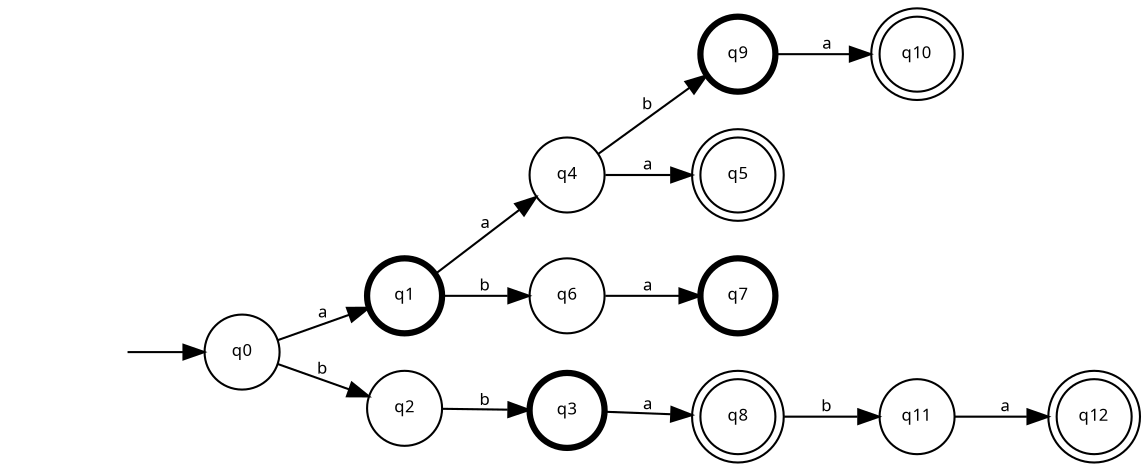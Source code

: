 digraph g{
	rankdir=LR;
	graph [dpi=300 ordering="out"];
	margin=0;
	null [style=invis];
	q0 [label="q0" shape="circle" fontname=verdana fontsize=8 color="black" fontcolor="black" style="filled" fillcolor="white"];
	q1 [label="q1" shape="circle" fontname=verdana fontsize=8 color="black" fontcolor="black" style="setlinewidth(3),filled" fillcolor="white"];
	q2 [label="q2" shape="circle" fontname=verdana fontsize=8 color="black" fontcolor="black" style="filled" fillcolor="white"];
	q3 [label="q3" shape="circle" fontname=verdana fontsize=8 color="black" fontcolor="black" style="setlinewidth(3),filled" fillcolor="white"];
	q4 [label="q4" shape="circle" fontname=verdana fontsize=8 color="black" fontcolor="black" style="filled" fillcolor="white"];
	q5 [label="q5" shape="circle" peripheries=2 fontname=verdana fontsize=8 color="black" fontcolor="black" style="filled" fillcolor="white"];
	q6 [label="q6" shape="circle" fontname=verdana fontsize=8 color="black" fontcolor="black" style="filled" fillcolor="white"];
	q7 [label="q7" shape="circle" fontname=verdana fontsize=8 color="black" fontcolor="black" style="setlinewidth(3),filled" fillcolor="white"];
	q8 [label="q8" shape="circle" peripheries=2 fontname=verdana fontsize=8 color="black" fontcolor="black" style="filled" fillcolor="white"];
	q9 [label="q9" shape="circle" fontname=verdana fontsize=8 color="black" fontcolor="black" style="setlinewidth(3),filled" fillcolor="white"];
	q10 [label="q10" shape="circle" peripheries=2 fontname=verdana fontsize=8 color="black" fontcolor="black" style="filled" fillcolor="white"];
	q11 [label="q11" shape="circle" fontname=verdana fontsize=8 color="black" fontcolor="black" style="filled" fillcolor="white"];
	q12 [label="q12" shape="circle" peripheries=2 fontname=verdana fontsize=8 color="black" fontcolor="black" style="filled" fillcolor="white"];
	null->q0;
	q0->q1 [label="a" fontname=verdana fontsize=8];
	q0->q2 [label="b" fontname=verdana fontsize=8];
	q1->q4 [label="a" fontname=verdana fontsize=8];
	q1->q6 [label="b" fontname=verdana fontsize=8];
	q2->q3 [label="b" fontname=verdana fontsize=8];
	q3->q8 [label="a" fontname=verdana fontsize=8];
	q4->q9 [label="b" fontname=verdana fontsize=8];
	q4->q5 [label="a" fontname=verdana fontsize=8];
	q6->q7 [label="a" fontname=verdana fontsize=8];
	q8->q11 [label="b" fontname=verdana fontsize=8];
	q9->q10 [label="a" fontname=verdana fontsize=8];
	q11->q12 [label="a" fontname=verdana fontsize=8];
}